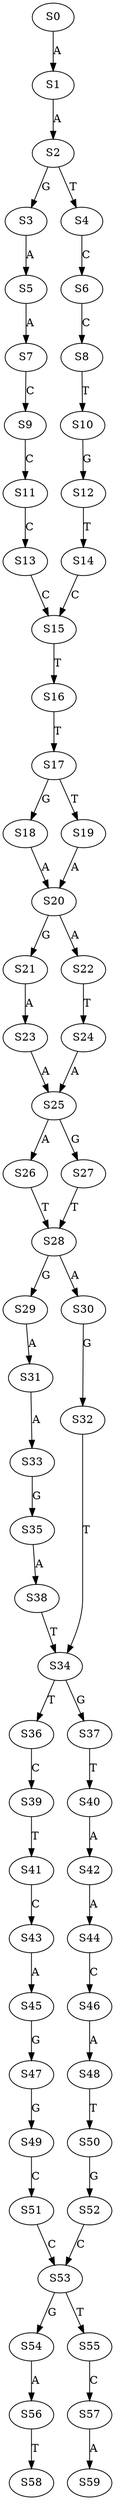 strict digraph  {
	S0 -> S1 [ label = A ];
	S1 -> S2 [ label = A ];
	S2 -> S3 [ label = G ];
	S2 -> S4 [ label = T ];
	S3 -> S5 [ label = A ];
	S4 -> S6 [ label = C ];
	S5 -> S7 [ label = A ];
	S6 -> S8 [ label = C ];
	S7 -> S9 [ label = C ];
	S8 -> S10 [ label = T ];
	S9 -> S11 [ label = C ];
	S10 -> S12 [ label = G ];
	S11 -> S13 [ label = C ];
	S12 -> S14 [ label = T ];
	S13 -> S15 [ label = C ];
	S14 -> S15 [ label = C ];
	S15 -> S16 [ label = T ];
	S16 -> S17 [ label = T ];
	S17 -> S18 [ label = G ];
	S17 -> S19 [ label = T ];
	S18 -> S20 [ label = A ];
	S19 -> S20 [ label = A ];
	S20 -> S21 [ label = G ];
	S20 -> S22 [ label = A ];
	S21 -> S23 [ label = A ];
	S22 -> S24 [ label = T ];
	S23 -> S25 [ label = A ];
	S24 -> S25 [ label = A ];
	S25 -> S26 [ label = A ];
	S25 -> S27 [ label = G ];
	S26 -> S28 [ label = T ];
	S27 -> S28 [ label = T ];
	S28 -> S29 [ label = G ];
	S28 -> S30 [ label = A ];
	S29 -> S31 [ label = A ];
	S30 -> S32 [ label = G ];
	S31 -> S33 [ label = A ];
	S32 -> S34 [ label = T ];
	S33 -> S35 [ label = G ];
	S34 -> S36 [ label = T ];
	S34 -> S37 [ label = G ];
	S35 -> S38 [ label = A ];
	S36 -> S39 [ label = C ];
	S37 -> S40 [ label = T ];
	S38 -> S34 [ label = T ];
	S39 -> S41 [ label = T ];
	S40 -> S42 [ label = A ];
	S41 -> S43 [ label = C ];
	S42 -> S44 [ label = A ];
	S43 -> S45 [ label = A ];
	S44 -> S46 [ label = C ];
	S45 -> S47 [ label = G ];
	S46 -> S48 [ label = A ];
	S47 -> S49 [ label = G ];
	S48 -> S50 [ label = T ];
	S49 -> S51 [ label = C ];
	S50 -> S52 [ label = G ];
	S51 -> S53 [ label = C ];
	S52 -> S53 [ label = C ];
	S53 -> S54 [ label = G ];
	S53 -> S55 [ label = T ];
	S54 -> S56 [ label = A ];
	S55 -> S57 [ label = C ];
	S56 -> S58 [ label = T ];
	S57 -> S59 [ label = A ];
}
